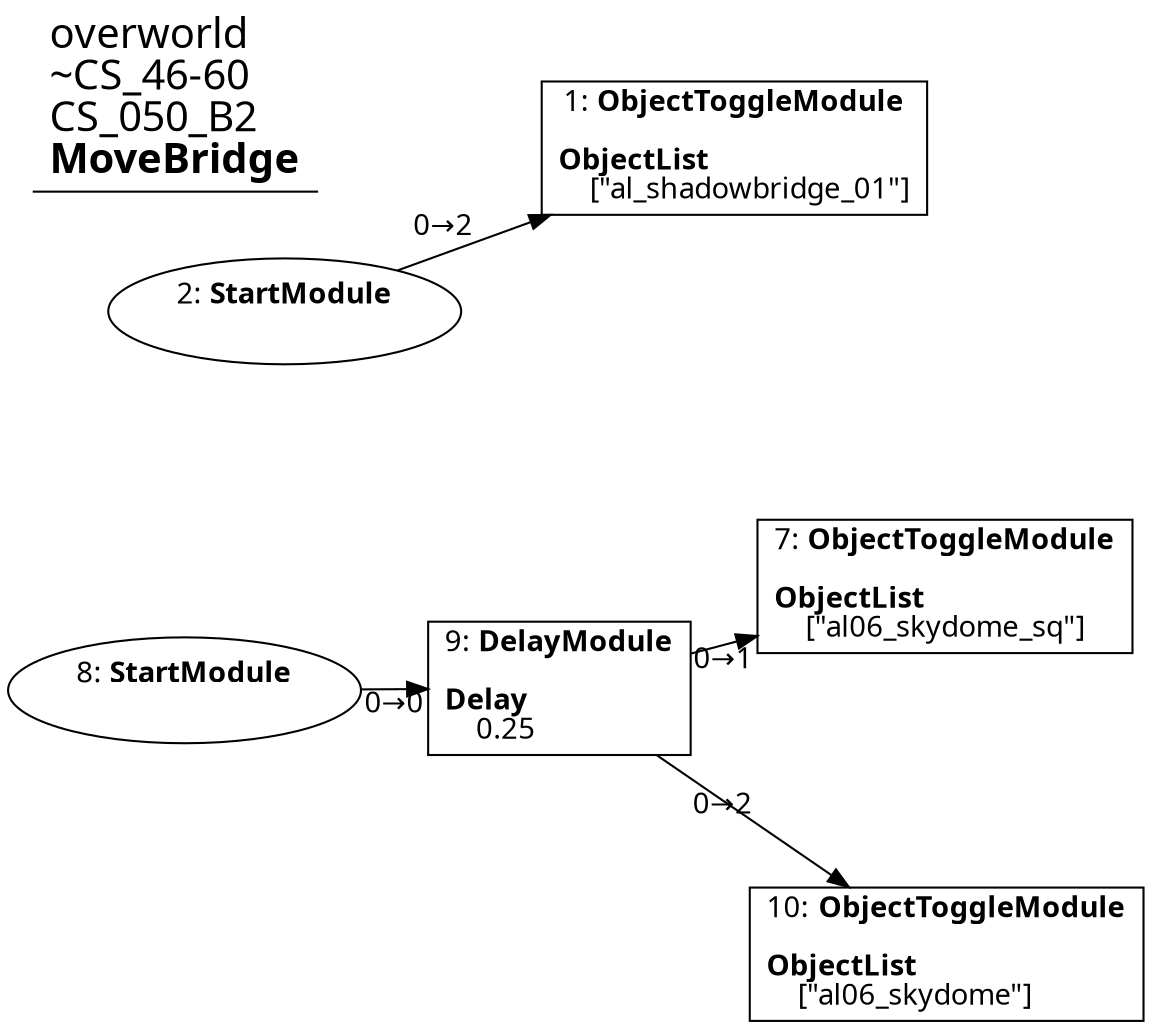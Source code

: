 digraph {
    layout = fdp;
    overlap = prism;
    sep = "+16";
    splines = spline;

    node [ shape = box ];

    graph [ fontname = "Segoe UI" ];
    node [ fontname = "Segoe UI" ];
    edge [ fontname = "Segoe UI" ];

    1 [ label = <1: <b>ObjectToggleModule</b><br/><br/><b>ObjectList</b><br align="left"/>    [&quot;al_shadowbridge_01&quot;]<br align="left"/>> ];
    1 [ pos = "0.23300001,-0.18900001!" ];

    2 [ label = <2: <b>StartModule</b><br/><br/>> ];
    2 [ shape = oval ]
    2 [ pos = "-0.0050000004,-0.24800001!" ];
    2 -> 1 [ label = "0→2" ];

    7 [ label = <7: <b>ObjectToggleModule</b><br/><br/><b>ObjectList</b><br align="left"/>    [&quot;al06_skydome_sq&quot;]<br align="left"/>> ];
    7 [ pos = "0.33800003,-0.41000003!" ];

    8 [ label = <8: <b>StartModule</b><br/><br/>> ];
    8 [ shape = oval ]
    8 [ pos = "-0.035,-0.462!" ];
    8 -> 9 [ label = "0→0" ];

    9 [ label = <9: <b>DelayModule</b><br/><br/><b>Delay</b><br align="left"/>    0.25<br align="left"/>> ];
    9 [ pos = "0.13800001,-0.46100003!" ];
    9 -> 7 [ label = "0→1" ];
    9 -> 10 [ label = "0→2" ];

    10 [ label = <10: <b>ObjectToggleModule</b><br/><br/><b>ObjectList</b><br align="left"/>    [&quot;al06_skydome&quot;]<br align="left"/>> ];
    10 [ pos = "0.34,-0.595!" ];

    title [ pos = "-0.036000002,-0.18800001!" ];
    title [ shape = underline ];
    title [ label = <<font point-size="20">overworld<br align="left"/>~CS_46-60<br align="left"/>CS_050_B2<br align="left"/><b>MoveBridge</b><br align="left"/></font>> ];
}

